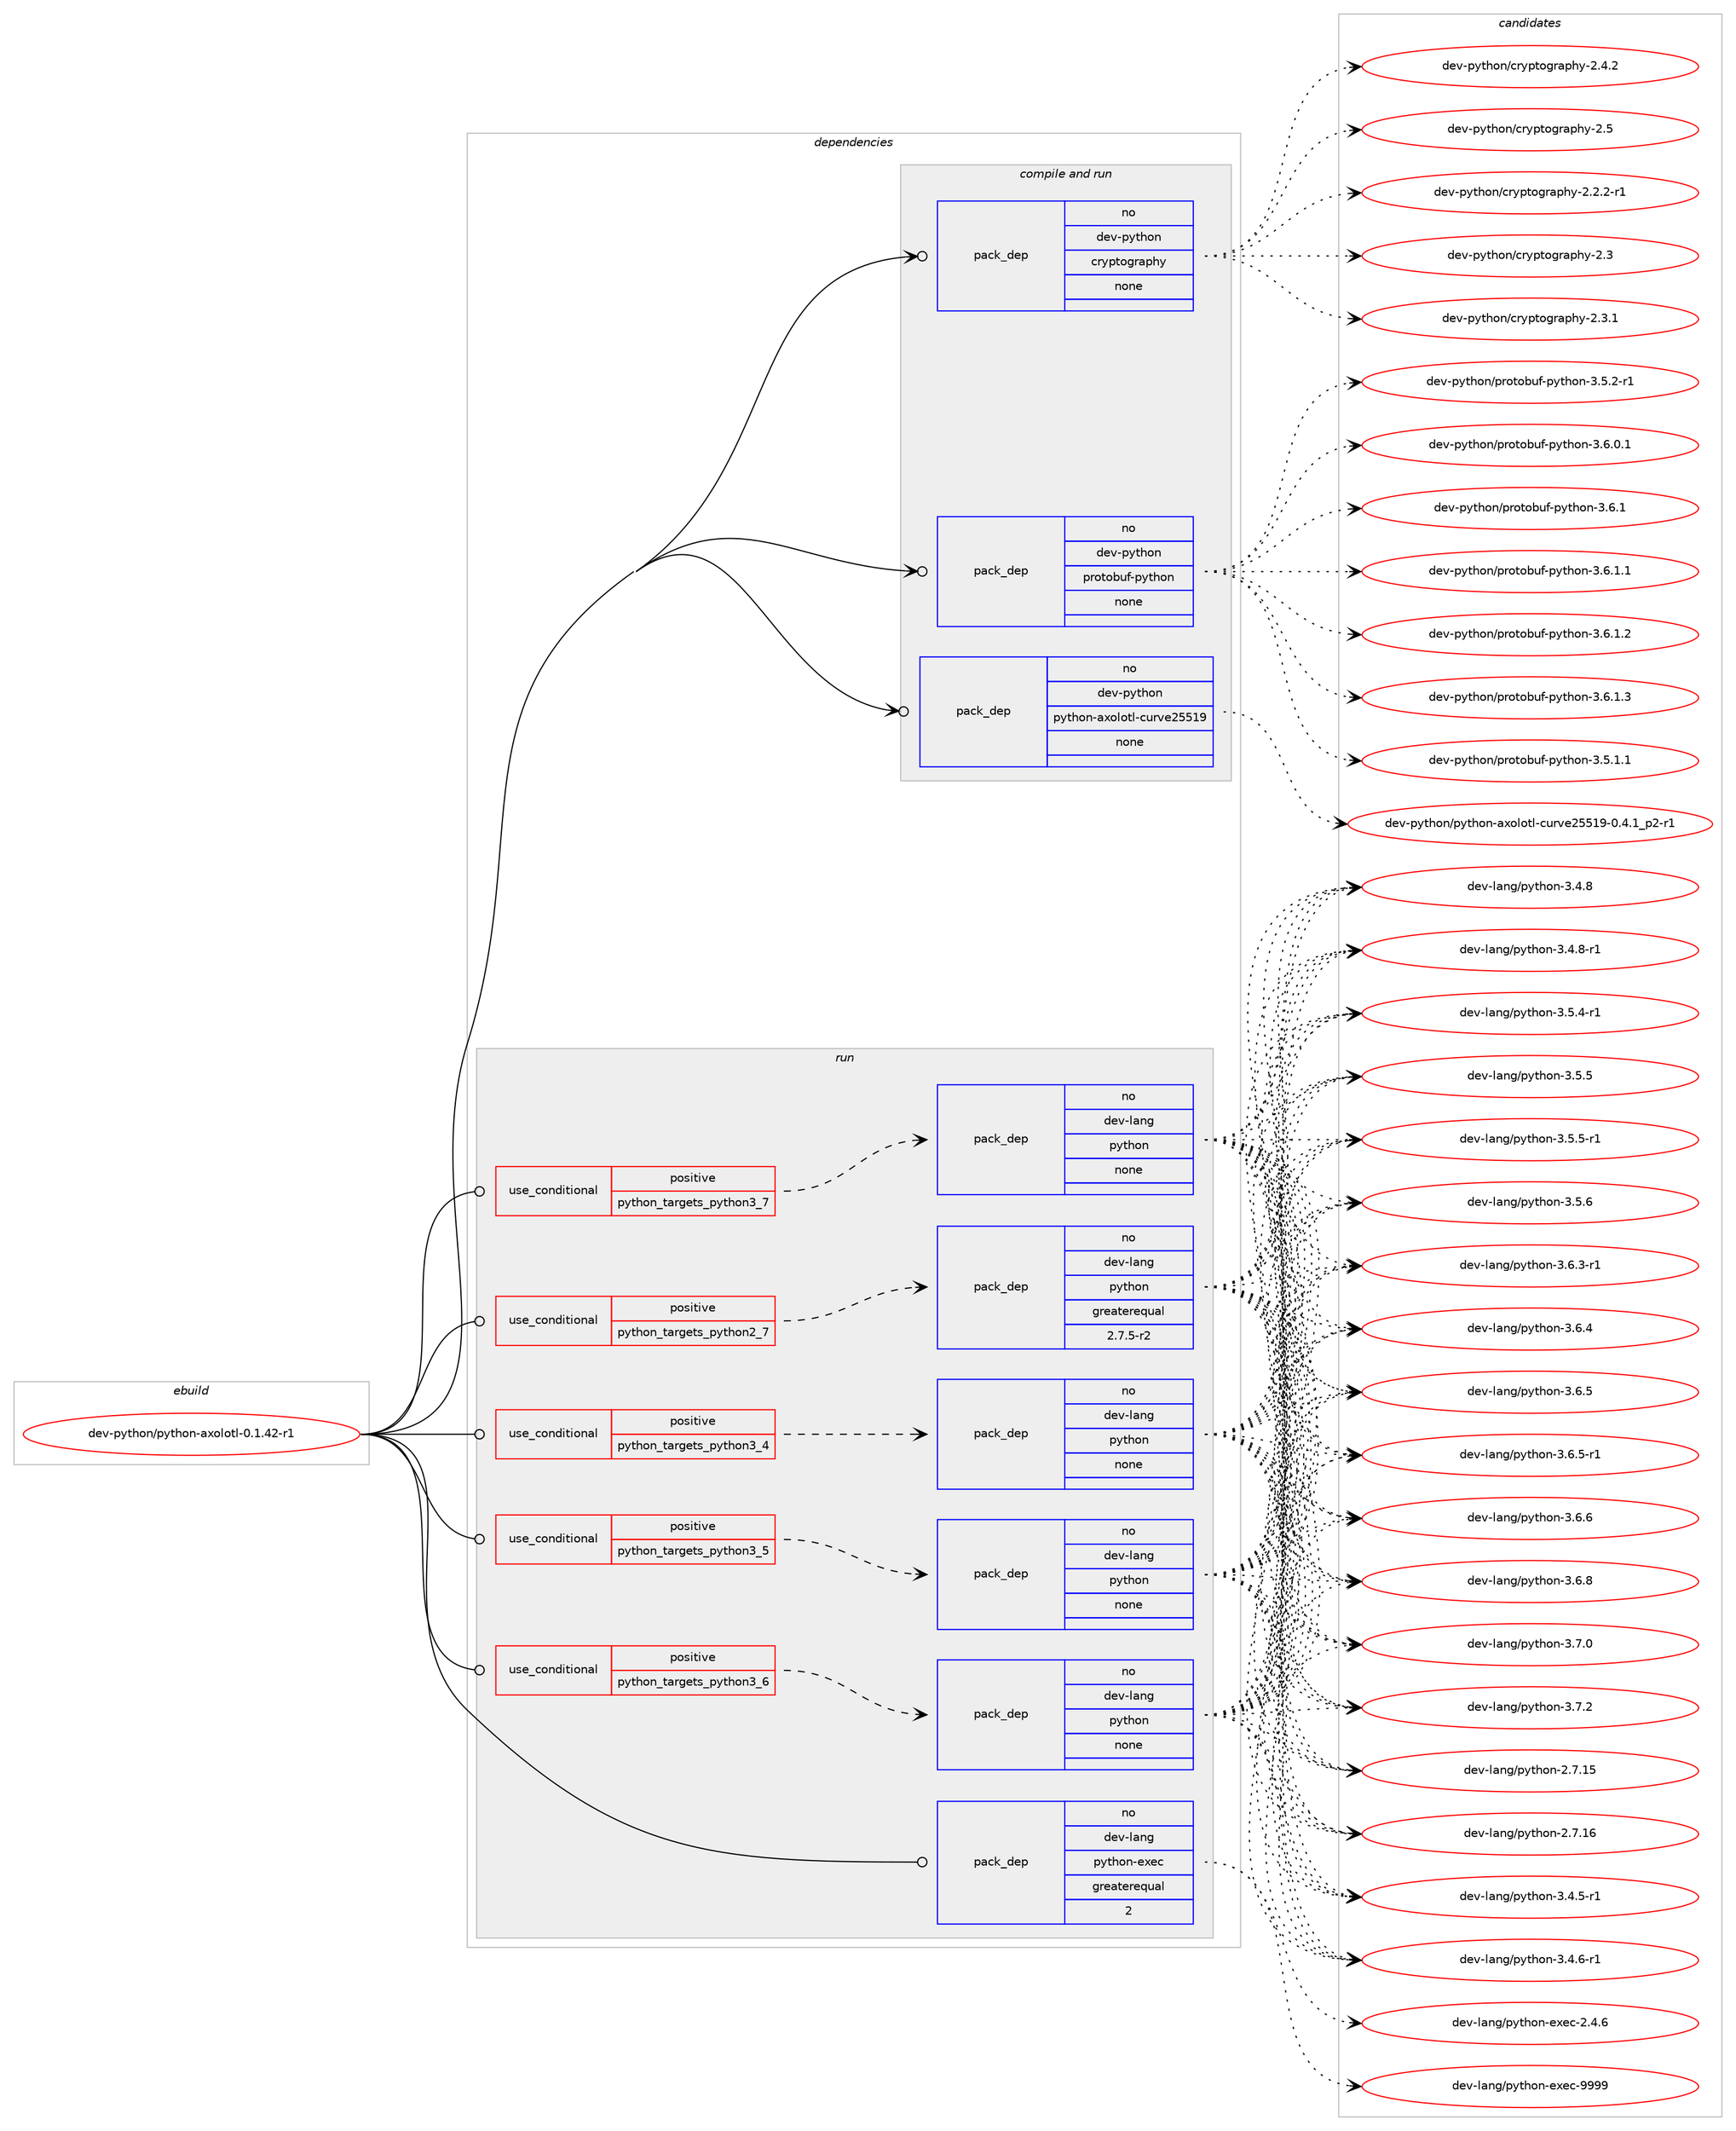 digraph prolog {

# *************
# Graph options
# *************

newrank=true;
concentrate=true;
compound=true;
graph [rankdir=LR,fontname=Helvetica,fontsize=10,ranksep=1.5];#, ranksep=2.5, nodesep=0.2];
edge  [arrowhead=vee];
node  [fontname=Helvetica,fontsize=10];

# **********
# The ebuild
# **********

subgraph cluster_leftcol {
color=gray;
rank=same;
label=<<i>ebuild</i>>;
id [label="dev-python/python-axolotl-0.1.42-r1", color=red, width=4, href="../dev-python/python-axolotl-0.1.42-r1.svg"];
}

# ****************
# The dependencies
# ****************

subgraph cluster_midcol {
color=gray;
label=<<i>dependencies</i>>;
subgraph cluster_compile {
fillcolor="#eeeeee";
style=filled;
label=<<i>compile</i>>;
}
subgraph cluster_compileandrun {
fillcolor="#eeeeee";
style=filled;
label=<<i>compile and run</i>>;
subgraph pack1028288 {
dependency1434018 [label=<<TABLE BORDER="0" CELLBORDER="1" CELLSPACING="0" CELLPADDING="4" WIDTH="220"><TR><TD ROWSPAN="6" CELLPADDING="30">pack_dep</TD></TR><TR><TD WIDTH="110">no</TD></TR><TR><TD>dev-python</TD></TR><TR><TD>cryptography</TD></TR><TR><TD>none</TD></TR><TR><TD></TD></TR></TABLE>>, shape=none, color=blue];
}
id:e -> dependency1434018:w [weight=20,style="solid",arrowhead="odotvee"];
subgraph pack1028289 {
dependency1434019 [label=<<TABLE BORDER="0" CELLBORDER="1" CELLSPACING="0" CELLPADDING="4" WIDTH="220"><TR><TD ROWSPAN="6" CELLPADDING="30">pack_dep</TD></TR><TR><TD WIDTH="110">no</TD></TR><TR><TD>dev-python</TD></TR><TR><TD>protobuf-python</TD></TR><TR><TD>none</TD></TR><TR><TD></TD></TR></TABLE>>, shape=none, color=blue];
}
id:e -> dependency1434019:w [weight=20,style="solid",arrowhead="odotvee"];
subgraph pack1028290 {
dependency1434020 [label=<<TABLE BORDER="0" CELLBORDER="1" CELLSPACING="0" CELLPADDING="4" WIDTH="220"><TR><TD ROWSPAN="6" CELLPADDING="30">pack_dep</TD></TR><TR><TD WIDTH="110">no</TD></TR><TR><TD>dev-python</TD></TR><TR><TD>python-axolotl-curve25519</TD></TR><TR><TD>none</TD></TR><TR><TD></TD></TR></TABLE>>, shape=none, color=blue];
}
id:e -> dependency1434020:w [weight=20,style="solid",arrowhead="odotvee"];
}
subgraph cluster_run {
fillcolor="#eeeeee";
style=filled;
label=<<i>run</i>>;
subgraph cond382381 {
dependency1434021 [label=<<TABLE BORDER="0" CELLBORDER="1" CELLSPACING="0" CELLPADDING="4"><TR><TD ROWSPAN="3" CELLPADDING="10">use_conditional</TD></TR><TR><TD>positive</TD></TR><TR><TD>python_targets_python2_7</TD></TR></TABLE>>, shape=none, color=red];
subgraph pack1028291 {
dependency1434022 [label=<<TABLE BORDER="0" CELLBORDER="1" CELLSPACING="0" CELLPADDING="4" WIDTH="220"><TR><TD ROWSPAN="6" CELLPADDING="30">pack_dep</TD></TR><TR><TD WIDTH="110">no</TD></TR><TR><TD>dev-lang</TD></TR><TR><TD>python</TD></TR><TR><TD>greaterequal</TD></TR><TR><TD>2.7.5-r2</TD></TR></TABLE>>, shape=none, color=blue];
}
dependency1434021:e -> dependency1434022:w [weight=20,style="dashed",arrowhead="vee"];
}
id:e -> dependency1434021:w [weight=20,style="solid",arrowhead="odot"];
subgraph cond382382 {
dependency1434023 [label=<<TABLE BORDER="0" CELLBORDER="1" CELLSPACING="0" CELLPADDING="4"><TR><TD ROWSPAN="3" CELLPADDING="10">use_conditional</TD></TR><TR><TD>positive</TD></TR><TR><TD>python_targets_python3_4</TD></TR></TABLE>>, shape=none, color=red];
subgraph pack1028292 {
dependency1434024 [label=<<TABLE BORDER="0" CELLBORDER="1" CELLSPACING="0" CELLPADDING="4" WIDTH="220"><TR><TD ROWSPAN="6" CELLPADDING="30">pack_dep</TD></TR><TR><TD WIDTH="110">no</TD></TR><TR><TD>dev-lang</TD></TR><TR><TD>python</TD></TR><TR><TD>none</TD></TR><TR><TD></TD></TR></TABLE>>, shape=none, color=blue];
}
dependency1434023:e -> dependency1434024:w [weight=20,style="dashed",arrowhead="vee"];
}
id:e -> dependency1434023:w [weight=20,style="solid",arrowhead="odot"];
subgraph cond382383 {
dependency1434025 [label=<<TABLE BORDER="0" CELLBORDER="1" CELLSPACING="0" CELLPADDING="4"><TR><TD ROWSPAN="3" CELLPADDING="10">use_conditional</TD></TR><TR><TD>positive</TD></TR><TR><TD>python_targets_python3_5</TD></TR></TABLE>>, shape=none, color=red];
subgraph pack1028293 {
dependency1434026 [label=<<TABLE BORDER="0" CELLBORDER="1" CELLSPACING="0" CELLPADDING="4" WIDTH="220"><TR><TD ROWSPAN="6" CELLPADDING="30">pack_dep</TD></TR><TR><TD WIDTH="110">no</TD></TR><TR><TD>dev-lang</TD></TR><TR><TD>python</TD></TR><TR><TD>none</TD></TR><TR><TD></TD></TR></TABLE>>, shape=none, color=blue];
}
dependency1434025:e -> dependency1434026:w [weight=20,style="dashed",arrowhead="vee"];
}
id:e -> dependency1434025:w [weight=20,style="solid",arrowhead="odot"];
subgraph cond382384 {
dependency1434027 [label=<<TABLE BORDER="0" CELLBORDER="1" CELLSPACING="0" CELLPADDING="4"><TR><TD ROWSPAN="3" CELLPADDING="10">use_conditional</TD></TR><TR><TD>positive</TD></TR><TR><TD>python_targets_python3_6</TD></TR></TABLE>>, shape=none, color=red];
subgraph pack1028294 {
dependency1434028 [label=<<TABLE BORDER="0" CELLBORDER="1" CELLSPACING="0" CELLPADDING="4" WIDTH="220"><TR><TD ROWSPAN="6" CELLPADDING="30">pack_dep</TD></TR><TR><TD WIDTH="110">no</TD></TR><TR><TD>dev-lang</TD></TR><TR><TD>python</TD></TR><TR><TD>none</TD></TR><TR><TD></TD></TR></TABLE>>, shape=none, color=blue];
}
dependency1434027:e -> dependency1434028:w [weight=20,style="dashed",arrowhead="vee"];
}
id:e -> dependency1434027:w [weight=20,style="solid",arrowhead="odot"];
subgraph cond382385 {
dependency1434029 [label=<<TABLE BORDER="0" CELLBORDER="1" CELLSPACING="0" CELLPADDING="4"><TR><TD ROWSPAN="3" CELLPADDING="10">use_conditional</TD></TR><TR><TD>positive</TD></TR><TR><TD>python_targets_python3_7</TD></TR></TABLE>>, shape=none, color=red];
subgraph pack1028295 {
dependency1434030 [label=<<TABLE BORDER="0" CELLBORDER="1" CELLSPACING="0" CELLPADDING="4" WIDTH="220"><TR><TD ROWSPAN="6" CELLPADDING="30">pack_dep</TD></TR><TR><TD WIDTH="110">no</TD></TR><TR><TD>dev-lang</TD></TR><TR><TD>python</TD></TR><TR><TD>none</TD></TR><TR><TD></TD></TR></TABLE>>, shape=none, color=blue];
}
dependency1434029:e -> dependency1434030:w [weight=20,style="dashed",arrowhead="vee"];
}
id:e -> dependency1434029:w [weight=20,style="solid",arrowhead="odot"];
subgraph pack1028296 {
dependency1434031 [label=<<TABLE BORDER="0" CELLBORDER="1" CELLSPACING="0" CELLPADDING="4" WIDTH="220"><TR><TD ROWSPAN="6" CELLPADDING="30">pack_dep</TD></TR><TR><TD WIDTH="110">no</TD></TR><TR><TD>dev-lang</TD></TR><TR><TD>python-exec</TD></TR><TR><TD>greaterequal</TD></TR><TR><TD>2</TD></TR></TABLE>>, shape=none, color=blue];
}
id:e -> dependency1434031:w [weight=20,style="solid",arrowhead="odot"];
}
}

# **************
# The candidates
# **************

subgraph cluster_choices {
rank=same;
color=gray;
label=<<i>candidates</i>>;

subgraph choice1028288 {
color=black;
nodesep=1;
choice100101118451121211161041111104799114121112116111103114971121041214550465046504511449 [label="dev-python/cryptography-2.2.2-r1", color=red, width=4,href="../dev-python/cryptography-2.2.2-r1.svg"];
choice1001011184511212111610411111047991141211121161111031149711210412145504651 [label="dev-python/cryptography-2.3", color=red, width=4,href="../dev-python/cryptography-2.3.svg"];
choice10010111845112121116104111110479911412111211611110311497112104121455046514649 [label="dev-python/cryptography-2.3.1", color=red, width=4,href="../dev-python/cryptography-2.3.1.svg"];
choice10010111845112121116104111110479911412111211611110311497112104121455046524650 [label="dev-python/cryptography-2.4.2", color=red, width=4,href="../dev-python/cryptography-2.4.2.svg"];
choice1001011184511212111610411111047991141211121161111031149711210412145504653 [label="dev-python/cryptography-2.5", color=red, width=4,href="../dev-python/cryptography-2.5.svg"];
dependency1434018:e -> choice100101118451121211161041111104799114121112116111103114971121041214550465046504511449:w [style=dotted,weight="100"];
dependency1434018:e -> choice1001011184511212111610411111047991141211121161111031149711210412145504651:w [style=dotted,weight="100"];
dependency1434018:e -> choice10010111845112121116104111110479911412111211611110311497112104121455046514649:w [style=dotted,weight="100"];
dependency1434018:e -> choice10010111845112121116104111110479911412111211611110311497112104121455046524650:w [style=dotted,weight="100"];
dependency1434018:e -> choice1001011184511212111610411111047991141211121161111031149711210412145504653:w [style=dotted,weight="100"];
}
subgraph choice1028289 {
color=black;
nodesep=1;
choice100101118451121211161041111104711211411111611198117102451121211161041111104551465346494649 [label="dev-python/protobuf-python-3.5.1.1", color=red, width=4,href="../dev-python/protobuf-python-3.5.1.1.svg"];
choice100101118451121211161041111104711211411111611198117102451121211161041111104551465346504511449 [label="dev-python/protobuf-python-3.5.2-r1", color=red, width=4,href="../dev-python/protobuf-python-3.5.2-r1.svg"];
choice100101118451121211161041111104711211411111611198117102451121211161041111104551465446484649 [label="dev-python/protobuf-python-3.6.0.1", color=red, width=4,href="../dev-python/protobuf-python-3.6.0.1.svg"];
choice10010111845112121116104111110471121141111161119811710245112121116104111110455146544649 [label="dev-python/protobuf-python-3.6.1", color=red, width=4,href="../dev-python/protobuf-python-3.6.1.svg"];
choice100101118451121211161041111104711211411111611198117102451121211161041111104551465446494649 [label="dev-python/protobuf-python-3.6.1.1", color=red, width=4,href="../dev-python/protobuf-python-3.6.1.1.svg"];
choice100101118451121211161041111104711211411111611198117102451121211161041111104551465446494650 [label="dev-python/protobuf-python-3.6.1.2", color=red, width=4,href="../dev-python/protobuf-python-3.6.1.2.svg"];
choice100101118451121211161041111104711211411111611198117102451121211161041111104551465446494651 [label="dev-python/protobuf-python-3.6.1.3", color=red, width=4,href="../dev-python/protobuf-python-3.6.1.3.svg"];
dependency1434019:e -> choice100101118451121211161041111104711211411111611198117102451121211161041111104551465346494649:w [style=dotted,weight="100"];
dependency1434019:e -> choice100101118451121211161041111104711211411111611198117102451121211161041111104551465346504511449:w [style=dotted,weight="100"];
dependency1434019:e -> choice100101118451121211161041111104711211411111611198117102451121211161041111104551465446484649:w [style=dotted,weight="100"];
dependency1434019:e -> choice10010111845112121116104111110471121141111161119811710245112121116104111110455146544649:w [style=dotted,weight="100"];
dependency1434019:e -> choice100101118451121211161041111104711211411111611198117102451121211161041111104551465446494649:w [style=dotted,weight="100"];
dependency1434019:e -> choice100101118451121211161041111104711211411111611198117102451121211161041111104551465446494650:w [style=dotted,weight="100"];
dependency1434019:e -> choice100101118451121211161041111104711211411111611198117102451121211161041111104551465446494651:w [style=dotted,weight="100"];
}
subgraph choice1028290 {
color=black;
nodesep=1;
choice100101118451121211161041111104711212111610411111045971201111081111161084599117114118101505353495745484652464995112504511449 [label="dev-python/python-axolotl-curve25519-0.4.1_p2-r1", color=red, width=4,href="../dev-python/python-axolotl-curve25519-0.4.1_p2-r1.svg"];
dependency1434020:e -> choice100101118451121211161041111104711212111610411111045971201111081111161084599117114118101505353495745484652464995112504511449:w [style=dotted,weight="100"];
}
subgraph choice1028291 {
color=black;
nodesep=1;
choice10010111845108971101034711212111610411111045504655464953 [label="dev-lang/python-2.7.15", color=red, width=4,href="../dev-lang/python-2.7.15.svg"];
choice10010111845108971101034711212111610411111045504655464954 [label="dev-lang/python-2.7.16", color=red, width=4,href="../dev-lang/python-2.7.16.svg"];
choice1001011184510897110103471121211161041111104551465246534511449 [label="dev-lang/python-3.4.5-r1", color=red, width=4,href="../dev-lang/python-3.4.5-r1.svg"];
choice1001011184510897110103471121211161041111104551465246544511449 [label="dev-lang/python-3.4.6-r1", color=red, width=4,href="../dev-lang/python-3.4.6-r1.svg"];
choice100101118451089711010347112121116104111110455146524656 [label="dev-lang/python-3.4.8", color=red, width=4,href="../dev-lang/python-3.4.8.svg"];
choice1001011184510897110103471121211161041111104551465246564511449 [label="dev-lang/python-3.4.8-r1", color=red, width=4,href="../dev-lang/python-3.4.8-r1.svg"];
choice1001011184510897110103471121211161041111104551465346524511449 [label="dev-lang/python-3.5.4-r1", color=red, width=4,href="../dev-lang/python-3.5.4-r1.svg"];
choice100101118451089711010347112121116104111110455146534653 [label="dev-lang/python-3.5.5", color=red, width=4,href="../dev-lang/python-3.5.5.svg"];
choice1001011184510897110103471121211161041111104551465346534511449 [label="dev-lang/python-3.5.5-r1", color=red, width=4,href="../dev-lang/python-3.5.5-r1.svg"];
choice100101118451089711010347112121116104111110455146534654 [label="dev-lang/python-3.5.6", color=red, width=4,href="../dev-lang/python-3.5.6.svg"];
choice1001011184510897110103471121211161041111104551465446514511449 [label="dev-lang/python-3.6.3-r1", color=red, width=4,href="../dev-lang/python-3.6.3-r1.svg"];
choice100101118451089711010347112121116104111110455146544652 [label="dev-lang/python-3.6.4", color=red, width=4,href="../dev-lang/python-3.6.4.svg"];
choice100101118451089711010347112121116104111110455146544653 [label="dev-lang/python-3.6.5", color=red, width=4,href="../dev-lang/python-3.6.5.svg"];
choice1001011184510897110103471121211161041111104551465446534511449 [label="dev-lang/python-3.6.5-r1", color=red, width=4,href="../dev-lang/python-3.6.5-r1.svg"];
choice100101118451089711010347112121116104111110455146544654 [label="dev-lang/python-3.6.6", color=red, width=4,href="../dev-lang/python-3.6.6.svg"];
choice100101118451089711010347112121116104111110455146544656 [label="dev-lang/python-3.6.8", color=red, width=4,href="../dev-lang/python-3.6.8.svg"];
choice100101118451089711010347112121116104111110455146554648 [label="dev-lang/python-3.7.0", color=red, width=4,href="../dev-lang/python-3.7.0.svg"];
choice100101118451089711010347112121116104111110455146554650 [label="dev-lang/python-3.7.2", color=red, width=4,href="../dev-lang/python-3.7.2.svg"];
dependency1434022:e -> choice10010111845108971101034711212111610411111045504655464953:w [style=dotted,weight="100"];
dependency1434022:e -> choice10010111845108971101034711212111610411111045504655464954:w [style=dotted,weight="100"];
dependency1434022:e -> choice1001011184510897110103471121211161041111104551465246534511449:w [style=dotted,weight="100"];
dependency1434022:e -> choice1001011184510897110103471121211161041111104551465246544511449:w [style=dotted,weight="100"];
dependency1434022:e -> choice100101118451089711010347112121116104111110455146524656:w [style=dotted,weight="100"];
dependency1434022:e -> choice1001011184510897110103471121211161041111104551465246564511449:w [style=dotted,weight="100"];
dependency1434022:e -> choice1001011184510897110103471121211161041111104551465346524511449:w [style=dotted,weight="100"];
dependency1434022:e -> choice100101118451089711010347112121116104111110455146534653:w [style=dotted,weight="100"];
dependency1434022:e -> choice1001011184510897110103471121211161041111104551465346534511449:w [style=dotted,weight="100"];
dependency1434022:e -> choice100101118451089711010347112121116104111110455146534654:w [style=dotted,weight="100"];
dependency1434022:e -> choice1001011184510897110103471121211161041111104551465446514511449:w [style=dotted,weight="100"];
dependency1434022:e -> choice100101118451089711010347112121116104111110455146544652:w [style=dotted,weight="100"];
dependency1434022:e -> choice100101118451089711010347112121116104111110455146544653:w [style=dotted,weight="100"];
dependency1434022:e -> choice1001011184510897110103471121211161041111104551465446534511449:w [style=dotted,weight="100"];
dependency1434022:e -> choice100101118451089711010347112121116104111110455146544654:w [style=dotted,weight="100"];
dependency1434022:e -> choice100101118451089711010347112121116104111110455146544656:w [style=dotted,weight="100"];
dependency1434022:e -> choice100101118451089711010347112121116104111110455146554648:w [style=dotted,weight="100"];
dependency1434022:e -> choice100101118451089711010347112121116104111110455146554650:w [style=dotted,weight="100"];
}
subgraph choice1028292 {
color=black;
nodesep=1;
choice10010111845108971101034711212111610411111045504655464953 [label="dev-lang/python-2.7.15", color=red, width=4,href="../dev-lang/python-2.7.15.svg"];
choice10010111845108971101034711212111610411111045504655464954 [label="dev-lang/python-2.7.16", color=red, width=4,href="../dev-lang/python-2.7.16.svg"];
choice1001011184510897110103471121211161041111104551465246534511449 [label="dev-lang/python-3.4.5-r1", color=red, width=4,href="../dev-lang/python-3.4.5-r1.svg"];
choice1001011184510897110103471121211161041111104551465246544511449 [label="dev-lang/python-3.4.6-r1", color=red, width=4,href="../dev-lang/python-3.4.6-r1.svg"];
choice100101118451089711010347112121116104111110455146524656 [label="dev-lang/python-3.4.8", color=red, width=4,href="../dev-lang/python-3.4.8.svg"];
choice1001011184510897110103471121211161041111104551465246564511449 [label="dev-lang/python-3.4.8-r1", color=red, width=4,href="../dev-lang/python-3.4.8-r1.svg"];
choice1001011184510897110103471121211161041111104551465346524511449 [label="dev-lang/python-3.5.4-r1", color=red, width=4,href="../dev-lang/python-3.5.4-r1.svg"];
choice100101118451089711010347112121116104111110455146534653 [label="dev-lang/python-3.5.5", color=red, width=4,href="../dev-lang/python-3.5.5.svg"];
choice1001011184510897110103471121211161041111104551465346534511449 [label="dev-lang/python-3.5.5-r1", color=red, width=4,href="../dev-lang/python-3.5.5-r1.svg"];
choice100101118451089711010347112121116104111110455146534654 [label="dev-lang/python-3.5.6", color=red, width=4,href="../dev-lang/python-3.5.6.svg"];
choice1001011184510897110103471121211161041111104551465446514511449 [label="dev-lang/python-3.6.3-r1", color=red, width=4,href="../dev-lang/python-3.6.3-r1.svg"];
choice100101118451089711010347112121116104111110455146544652 [label="dev-lang/python-3.6.4", color=red, width=4,href="../dev-lang/python-3.6.4.svg"];
choice100101118451089711010347112121116104111110455146544653 [label="dev-lang/python-3.6.5", color=red, width=4,href="../dev-lang/python-3.6.5.svg"];
choice1001011184510897110103471121211161041111104551465446534511449 [label="dev-lang/python-3.6.5-r1", color=red, width=4,href="../dev-lang/python-3.6.5-r1.svg"];
choice100101118451089711010347112121116104111110455146544654 [label="dev-lang/python-3.6.6", color=red, width=4,href="../dev-lang/python-3.6.6.svg"];
choice100101118451089711010347112121116104111110455146544656 [label="dev-lang/python-3.6.8", color=red, width=4,href="../dev-lang/python-3.6.8.svg"];
choice100101118451089711010347112121116104111110455146554648 [label="dev-lang/python-3.7.0", color=red, width=4,href="../dev-lang/python-3.7.0.svg"];
choice100101118451089711010347112121116104111110455146554650 [label="dev-lang/python-3.7.2", color=red, width=4,href="../dev-lang/python-3.7.2.svg"];
dependency1434024:e -> choice10010111845108971101034711212111610411111045504655464953:w [style=dotted,weight="100"];
dependency1434024:e -> choice10010111845108971101034711212111610411111045504655464954:w [style=dotted,weight="100"];
dependency1434024:e -> choice1001011184510897110103471121211161041111104551465246534511449:w [style=dotted,weight="100"];
dependency1434024:e -> choice1001011184510897110103471121211161041111104551465246544511449:w [style=dotted,weight="100"];
dependency1434024:e -> choice100101118451089711010347112121116104111110455146524656:w [style=dotted,weight="100"];
dependency1434024:e -> choice1001011184510897110103471121211161041111104551465246564511449:w [style=dotted,weight="100"];
dependency1434024:e -> choice1001011184510897110103471121211161041111104551465346524511449:w [style=dotted,weight="100"];
dependency1434024:e -> choice100101118451089711010347112121116104111110455146534653:w [style=dotted,weight="100"];
dependency1434024:e -> choice1001011184510897110103471121211161041111104551465346534511449:w [style=dotted,weight="100"];
dependency1434024:e -> choice100101118451089711010347112121116104111110455146534654:w [style=dotted,weight="100"];
dependency1434024:e -> choice1001011184510897110103471121211161041111104551465446514511449:w [style=dotted,weight="100"];
dependency1434024:e -> choice100101118451089711010347112121116104111110455146544652:w [style=dotted,weight="100"];
dependency1434024:e -> choice100101118451089711010347112121116104111110455146544653:w [style=dotted,weight="100"];
dependency1434024:e -> choice1001011184510897110103471121211161041111104551465446534511449:w [style=dotted,weight="100"];
dependency1434024:e -> choice100101118451089711010347112121116104111110455146544654:w [style=dotted,weight="100"];
dependency1434024:e -> choice100101118451089711010347112121116104111110455146544656:w [style=dotted,weight="100"];
dependency1434024:e -> choice100101118451089711010347112121116104111110455146554648:w [style=dotted,weight="100"];
dependency1434024:e -> choice100101118451089711010347112121116104111110455146554650:w [style=dotted,weight="100"];
}
subgraph choice1028293 {
color=black;
nodesep=1;
choice10010111845108971101034711212111610411111045504655464953 [label="dev-lang/python-2.7.15", color=red, width=4,href="../dev-lang/python-2.7.15.svg"];
choice10010111845108971101034711212111610411111045504655464954 [label="dev-lang/python-2.7.16", color=red, width=4,href="../dev-lang/python-2.7.16.svg"];
choice1001011184510897110103471121211161041111104551465246534511449 [label="dev-lang/python-3.4.5-r1", color=red, width=4,href="../dev-lang/python-3.4.5-r1.svg"];
choice1001011184510897110103471121211161041111104551465246544511449 [label="dev-lang/python-3.4.6-r1", color=red, width=4,href="../dev-lang/python-3.4.6-r1.svg"];
choice100101118451089711010347112121116104111110455146524656 [label="dev-lang/python-3.4.8", color=red, width=4,href="../dev-lang/python-3.4.8.svg"];
choice1001011184510897110103471121211161041111104551465246564511449 [label="dev-lang/python-3.4.8-r1", color=red, width=4,href="../dev-lang/python-3.4.8-r1.svg"];
choice1001011184510897110103471121211161041111104551465346524511449 [label="dev-lang/python-3.5.4-r1", color=red, width=4,href="../dev-lang/python-3.5.4-r1.svg"];
choice100101118451089711010347112121116104111110455146534653 [label="dev-lang/python-3.5.5", color=red, width=4,href="../dev-lang/python-3.5.5.svg"];
choice1001011184510897110103471121211161041111104551465346534511449 [label="dev-lang/python-3.5.5-r1", color=red, width=4,href="../dev-lang/python-3.5.5-r1.svg"];
choice100101118451089711010347112121116104111110455146534654 [label="dev-lang/python-3.5.6", color=red, width=4,href="../dev-lang/python-3.5.6.svg"];
choice1001011184510897110103471121211161041111104551465446514511449 [label="dev-lang/python-3.6.3-r1", color=red, width=4,href="../dev-lang/python-3.6.3-r1.svg"];
choice100101118451089711010347112121116104111110455146544652 [label="dev-lang/python-3.6.4", color=red, width=4,href="../dev-lang/python-3.6.4.svg"];
choice100101118451089711010347112121116104111110455146544653 [label="dev-lang/python-3.6.5", color=red, width=4,href="../dev-lang/python-3.6.5.svg"];
choice1001011184510897110103471121211161041111104551465446534511449 [label="dev-lang/python-3.6.5-r1", color=red, width=4,href="../dev-lang/python-3.6.5-r1.svg"];
choice100101118451089711010347112121116104111110455146544654 [label="dev-lang/python-3.6.6", color=red, width=4,href="../dev-lang/python-3.6.6.svg"];
choice100101118451089711010347112121116104111110455146544656 [label="dev-lang/python-3.6.8", color=red, width=4,href="../dev-lang/python-3.6.8.svg"];
choice100101118451089711010347112121116104111110455146554648 [label="dev-lang/python-3.7.0", color=red, width=4,href="../dev-lang/python-3.7.0.svg"];
choice100101118451089711010347112121116104111110455146554650 [label="dev-lang/python-3.7.2", color=red, width=4,href="../dev-lang/python-3.7.2.svg"];
dependency1434026:e -> choice10010111845108971101034711212111610411111045504655464953:w [style=dotted,weight="100"];
dependency1434026:e -> choice10010111845108971101034711212111610411111045504655464954:w [style=dotted,weight="100"];
dependency1434026:e -> choice1001011184510897110103471121211161041111104551465246534511449:w [style=dotted,weight="100"];
dependency1434026:e -> choice1001011184510897110103471121211161041111104551465246544511449:w [style=dotted,weight="100"];
dependency1434026:e -> choice100101118451089711010347112121116104111110455146524656:w [style=dotted,weight="100"];
dependency1434026:e -> choice1001011184510897110103471121211161041111104551465246564511449:w [style=dotted,weight="100"];
dependency1434026:e -> choice1001011184510897110103471121211161041111104551465346524511449:w [style=dotted,weight="100"];
dependency1434026:e -> choice100101118451089711010347112121116104111110455146534653:w [style=dotted,weight="100"];
dependency1434026:e -> choice1001011184510897110103471121211161041111104551465346534511449:w [style=dotted,weight="100"];
dependency1434026:e -> choice100101118451089711010347112121116104111110455146534654:w [style=dotted,weight="100"];
dependency1434026:e -> choice1001011184510897110103471121211161041111104551465446514511449:w [style=dotted,weight="100"];
dependency1434026:e -> choice100101118451089711010347112121116104111110455146544652:w [style=dotted,weight="100"];
dependency1434026:e -> choice100101118451089711010347112121116104111110455146544653:w [style=dotted,weight="100"];
dependency1434026:e -> choice1001011184510897110103471121211161041111104551465446534511449:w [style=dotted,weight="100"];
dependency1434026:e -> choice100101118451089711010347112121116104111110455146544654:w [style=dotted,weight="100"];
dependency1434026:e -> choice100101118451089711010347112121116104111110455146544656:w [style=dotted,weight="100"];
dependency1434026:e -> choice100101118451089711010347112121116104111110455146554648:w [style=dotted,weight="100"];
dependency1434026:e -> choice100101118451089711010347112121116104111110455146554650:w [style=dotted,weight="100"];
}
subgraph choice1028294 {
color=black;
nodesep=1;
choice10010111845108971101034711212111610411111045504655464953 [label="dev-lang/python-2.7.15", color=red, width=4,href="../dev-lang/python-2.7.15.svg"];
choice10010111845108971101034711212111610411111045504655464954 [label="dev-lang/python-2.7.16", color=red, width=4,href="../dev-lang/python-2.7.16.svg"];
choice1001011184510897110103471121211161041111104551465246534511449 [label="dev-lang/python-3.4.5-r1", color=red, width=4,href="../dev-lang/python-3.4.5-r1.svg"];
choice1001011184510897110103471121211161041111104551465246544511449 [label="dev-lang/python-3.4.6-r1", color=red, width=4,href="../dev-lang/python-3.4.6-r1.svg"];
choice100101118451089711010347112121116104111110455146524656 [label="dev-lang/python-3.4.8", color=red, width=4,href="../dev-lang/python-3.4.8.svg"];
choice1001011184510897110103471121211161041111104551465246564511449 [label="dev-lang/python-3.4.8-r1", color=red, width=4,href="../dev-lang/python-3.4.8-r1.svg"];
choice1001011184510897110103471121211161041111104551465346524511449 [label="dev-lang/python-3.5.4-r1", color=red, width=4,href="../dev-lang/python-3.5.4-r1.svg"];
choice100101118451089711010347112121116104111110455146534653 [label="dev-lang/python-3.5.5", color=red, width=4,href="../dev-lang/python-3.5.5.svg"];
choice1001011184510897110103471121211161041111104551465346534511449 [label="dev-lang/python-3.5.5-r1", color=red, width=4,href="../dev-lang/python-3.5.5-r1.svg"];
choice100101118451089711010347112121116104111110455146534654 [label="dev-lang/python-3.5.6", color=red, width=4,href="../dev-lang/python-3.5.6.svg"];
choice1001011184510897110103471121211161041111104551465446514511449 [label="dev-lang/python-3.6.3-r1", color=red, width=4,href="../dev-lang/python-3.6.3-r1.svg"];
choice100101118451089711010347112121116104111110455146544652 [label="dev-lang/python-3.6.4", color=red, width=4,href="../dev-lang/python-3.6.4.svg"];
choice100101118451089711010347112121116104111110455146544653 [label="dev-lang/python-3.6.5", color=red, width=4,href="../dev-lang/python-3.6.5.svg"];
choice1001011184510897110103471121211161041111104551465446534511449 [label="dev-lang/python-3.6.5-r1", color=red, width=4,href="../dev-lang/python-3.6.5-r1.svg"];
choice100101118451089711010347112121116104111110455146544654 [label="dev-lang/python-3.6.6", color=red, width=4,href="../dev-lang/python-3.6.6.svg"];
choice100101118451089711010347112121116104111110455146544656 [label="dev-lang/python-3.6.8", color=red, width=4,href="../dev-lang/python-3.6.8.svg"];
choice100101118451089711010347112121116104111110455146554648 [label="dev-lang/python-3.7.0", color=red, width=4,href="../dev-lang/python-3.7.0.svg"];
choice100101118451089711010347112121116104111110455146554650 [label="dev-lang/python-3.7.2", color=red, width=4,href="../dev-lang/python-3.7.2.svg"];
dependency1434028:e -> choice10010111845108971101034711212111610411111045504655464953:w [style=dotted,weight="100"];
dependency1434028:e -> choice10010111845108971101034711212111610411111045504655464954:w [style=dotted,weight="100"];
dependency1434028:e -> choice1001011184510897110103471121211161041111104551465246534511449:w [style=dotted,weight="100"];
dependency1434028:e -> choice1001011184510897110103471121211161041111104551465246544511449:w [style=dotted,weight="100"];
dependency1434028:e -> choice100101118451089711010347112121116104111110455146524656:w [style=dotted,weight="100"];
dependency1434028:e -> choice1001011184510897110103471121211161041111104551465246564511449:w [style=dotted,weight="100"];
dependency1434028:e -> choice1001011184510897110103471121211161041111104551465346524511449:w [style=dotted,weight="100"];
dependency1434028:e -> choice100101118451089711010347112121116104111110455146534653:w [style=dotted,weight="100"];
dependency1434028:e -> choice1001011184510897110103471121211161041111104551465346534511449:w [style=dotted,weight="100"];
dependency1434028:e -> choice100101118451089711010347112121116104111110455146534654:w [style=dotted,weight="100"];
dependency1434028:e -> choice1001011184510897110103471121211161041111104551465446514511449:w [style=dotted,weight="100"];
dependency1434028:e -> choice100101118451089711010347112121116104111110455146544652:w [style=dotted,weight="100"];
dependency1434028:e -> choice100101118451089711010347112121116104111110455146544653:w [style=dotted,weight="100"];
dependency1434028:e -> choice1001011184510897110103471121211161041111104551465446534511449:w [style=dotted,weight="100"];
dependency1434028:e -> choice100101118451089711010347112121116104111110455146544654:w [style=dotted,weight="100"];
dependency1434028:e -> choice100101118451089711010347112121116104111110455146544656:w [style=dotted,weight="100"];
dependency1434028:e -> choice100101118451089711010347112121116104111110455146554648:w [style=dotted,weight="100"];
dependency1434028:e -> choice100101118451089711010347112121116104111110455146554650:w [style=dotted,weight="100"];
}
subgraph choice1028295 {
color=black;
nodesep=1;
choice10010111845108971101034711212111610411111045504655464953 [label="dev-lang/python-2.7.15", color=red, width=4,href="../dev-lang/python-2.7.15.svg"];
choice10010111845108971101034711212111610411111045504655464954 [label="dev-lang/python-2.7.16", color=red, width=4,href="../dev-lang/python-2.7.16.svg"];
choice1001011184510897110103471121211161041111104551465246534511449 [label="dev-lang/python-3.4.5-r1", color=red, width=4,href="../dev-lang/python-3.4.5-r1.svg"];
choice1001011184510897110103471121211161041111104551465246544511449 [label="dev-lang/python-3.4.6-r1", color=red, width=4,href="../dev-lang/python-3.4.6-r1.svg"];
choice100101118451089711010347112121116104111110455146524656 [label="dev-lang/python-3.4.8", color=red, width=4,href="../dev-lang/python-3.4.8.svg"];
choice1001011184510897110103471121211161041111104551465246564511449 [label="dev-lang/python-3.4.8-r1", color=red, width=4,href="../dev-lang/python-3.4.8-r1.svg"];
choice1001011184510897110103471121211161041111104551465346524511449 [label="dev-lang/python-3.5.4-r1", color=red, width=4,href="../dev-lang/python-3.5.4-r1.svg"];
choice100101118451089711010347112121116104111110455146534653 [label="dev-lang/python-3.5.5", color=red, width=4,href="../dev-lang/python-3.5.5.svg"];
choice1001011184510897110103471121211161041111104551465346534511449 [label="dev-lang/python-3.5.5-r1", color=red, width=4,href="../dev-lang/python-3.5.5-r1.svg"];
choice100101118451089711010347112121116104111110455146534654 [label="dev-lang/python-3.5.6", color=red, width=4,href="../dev-lang/python-3.5.6.svg"];
choice1001011184510897110103471121211161041111104551465446514511449 [label="dev-lang/python-3.6.3-r1", color=red, width=4,href="../dev-lang/python-3.6.3-r1.svg"];
choice100101118451089711010347112121116104111110455146544652 [label="dev-lang/python-3.6.4", color=red, width=4,href="../dev-lang/python-3.6.4.svg"];
choice100101118451089711010347112121116104111110455146544653 [label="dev-lang/python-3.6.5", color=red, width=4,href="../dev-lang/python-3.6.5.svg"];
choice1001011184510897110103471121211161041111104551465446534511449 [label="dev-lang/python-3.6.5-r1", color=red, width=4,href="../dev-lang/python-3.6.5-r1.svg"];
choice100101118451089711010347112121116104111110455146544654 [label="dev-lang/python-3.6.6", color=red, width=4,href="../dev-lang/python-3.6.6.svg"];
choice100101118451089711010347112121116104111110455146544656 [label="dev-lang/python-3.6.8", color=red, width=4,href="../dev-lang/python-3.6.8.svg"];
choice100101118451089711010347112121116104111110455146554648 [label="dev-lang/python-3.7.0", color=red, width=4,href="../dev-lang/python-3.7.0.svg"];
choice100101118451089711010347112121116104111110455146554650 [label="dev-lang/python-3.7.2", color=red, width=4,href="../dev-lang/python-3.7.2.svg"];
dependency1434030:e -> choice10010111845108971101034711212111610411111045504655464953:w [style=dotted,weight="100"];
dependency1434030:e -> choice10010111845108971101034711212111610411111045504655464954:w [style=dotted,weight="100"];
dependency1434030:e -> choice1001011184510897110103471121211161041111104551465246534511449:w [style=dotted,weight="100"];
dependency1434030:e -> choice1001011184510897110103471121211161041111104551465246544511449:w [style=dotted,weight="100"];
dependency1434030:e -> choice100101118451089711010347112121116104111110455146524656:w [style=dotted,weight="100"];
dependency1434030:e -> choice1001011184510897110103471121211161041111104551465246564511449:w [style=dotted,weight="100"];
dependency1434030:e -> choice1001011184510897110103471121211161041111104551465346524511449:w [style=dotted,weight="100"];
dependency1434030:e -> choice100101118451089711010347112121116104111110455146534653:w [style=dotted,weight="100"];
dependency1434030:e -> choice1001011184510897110103471121211161041111104551465346534511449:w [style=dotted,weight="100"];
dependency1434030:e -> choice100101118451089711010347112121116104111110455146534654:w [style=dotted,weight="100"];
dependency1434030:e -> choice1001011184510897110103471121211161041111104551465446514511449:w [style=dotted,weight="100"];
dependency1434030:e -> choice100101118451089711010347112121116104111110455146544652:w [style=dotted,weight="100"];
dependency1434030:e -> choice100101118451089711010347112121116104111110455146544653:w [style=dotted,weight="100"];
dependency1434030:e -> choice1001011184510897110103471121211161041111104551465446534511449:w [style=dotted,weight="100"];
dependency1434030:e -> choice100101118451089711010347112121116104111110455146544654:w [style=dotted,weight="100"];
dependency1434030:e -> choice100101118451089711010347112121116104111110455146544656:w [style=dotted,weight="100"];
dependency1434030:e -> choice100101118451089711010347112121116104111110455146554648:w [style=dotted,weight="100"];
dependency1434030:e -> choice100101118451089711010347112121116104111110455146554650:w [style=dotted,weight="100"];
}
subgraph choice1028296 {
color=black;
nodesep=1;
choice1001011184510897110103471121211161041111104510112010199455046524654 [label="dev-lang/python-exec-2.4.6", color=red, width=4,href="../dev-lang/python-exec-2.4.6.svg"];
choice10010111845108971101034711212111610411111045101120101994557575757 [label="dev-lang/python-exec-9999", color=red, width=4,href="../dev-lang/python-exec-9999.svg"];
dependency1434031:e -> choice1001011184510897110103471121211161041111104510112010199455046524654:w [style=dotted,weight="100"];
dependency1434031:e -> choice10010111845108971101034711212111610411111045101120101994557575757:w [style=dotted,weight="100"];
}
}

}
